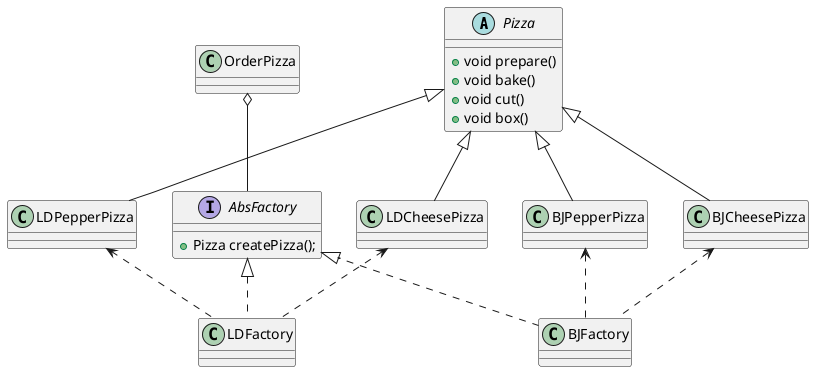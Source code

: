 @startuml

abstract class Pizza{
    + void prepare()
    + void bake()
    + void cut()
    + void box()
}

class BJCheesePizza
class BJPepperPizza
class LDCheesePizza
class LDPepperPizza


interface AbsFactory{
    + Pizza createPizza();
}

class BJFactory
class LDFactory

class OrderPizza

BJCheesePizza <.. BJFactory
BJPepperPizza <.. BJFactory
LDCheesePizza <.. LDFactory
LDPepperPizza <.. LDFactory

AbsFactory <|.. BJFactory
AbsFactory <|.. LDFactory

Pizza <|-- BJCheesePizza
Pizza <|-- BJPepperPizza
Pizza <|-- LDCheesePizza
Pizza <|-- LDPepperPizza

OrderPizza o-- AbsFactory

@enduml